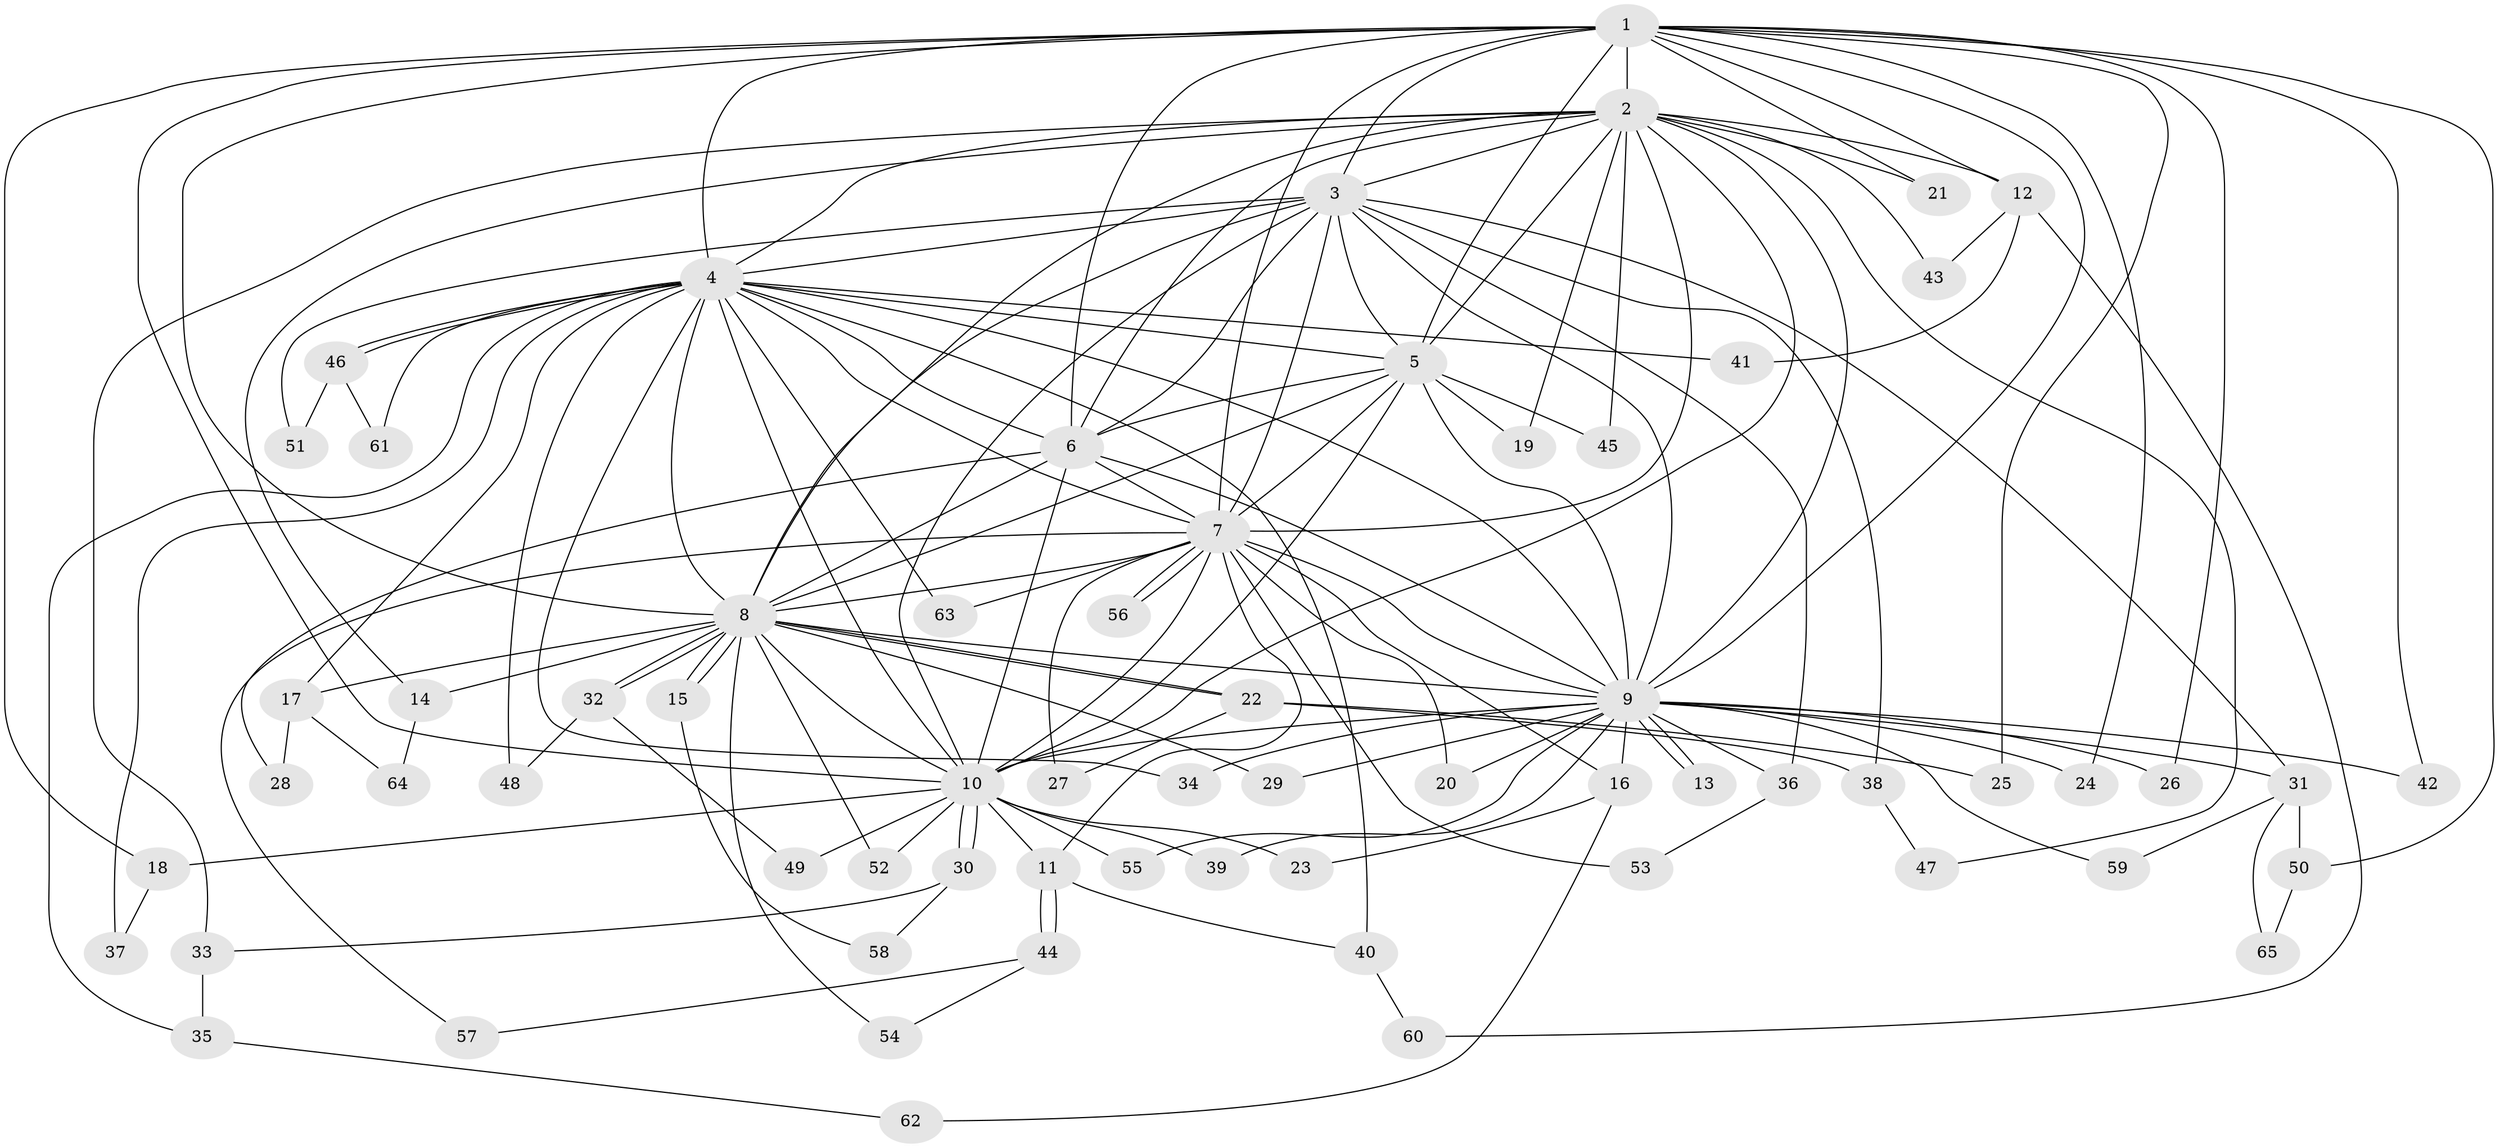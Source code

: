 // coarse degree distribution, {6: 0.03125, 1: 0.25, 2: 0.5, 13: 0.03125, 3: 0.125, 11: 0.03125, 20: 0.03125}
// Generated by graph-tools (version 1.1) at 2025/47/03/04/25 21:47:50]
// undirected, 65 vertices, 155 edges
graph export_dot {
graph [start="1"]
  node [color=gray90,style=filled];
  1;
  2;
  3;
  4;
  5;
  6;
  7;
  8;
  9;
  10;
  11;
  12;
  13;
  14;
  15;
  16;
  17;
  18;
  19;
  20;
  21;
  22;
  23;
  24;
  25;
  26;
  27;
  28;
  29;
  30;
  31;
  32;
  33;
  34;
  35;
  36;
  37;
  38;
  39;
  40;
  41;
  42;
  43;
  44;
  45;
  46;
  47;
  48;
  49;
  50;
  51;
  52;
  53;
  54;
  55;
  56;
  57;
  58;
  59;
  60;
  61;
  62;
  63;
  64;
  65;
  1 -- 2;
  1 -- 3;
  1 -- 4;
  1 -- 5;
  1 -- 6;
  1 -- 7;
  1 -- 8;
  1 -- 9;
  1 -- 10;
  1 -- 12;
  1 -- 18;
  1 -- 21;
  1 -- 24;
  1 -- 25;
  1 -- 26;
  1 -- 42;
  1 -- 50;
  2 -- 3;
  2 -- 4;
  2 -- 5;
  2 -- 6;
  2 -- 7;
  2 -- 8;
  2 -- 9;
  2 -- 10;
  2 -- 12;
  2 -- 14;
  2 -- 19;
  2 -- 21;
  2 -- 33;
  2 -- 43;
  2 -- 45;
  2 -- 47;
  3 -- 4;
  3 -- 5;
  3 -- 6;
  3 -- 7;
  3 -- 8;
  3 -- 9;
  3 -- 10;
  3 -- 31;
  3 -- 36;
  3 -- 38;
  3 -- 51;
  4 -- 5;
  4 -- 6;
  4 -- 7;
  4 -- 8;
  4 -- 9;
  4 -- 10;
  4 -- 17;
  4 -- 34;
  4 -- 35;
  4 -- 37;
  4 -- 40;
  4 -- 41;
  4 -- 46;
  4 -- 46;
  4 -- 48;
  4 -- 61;
  4 -- 63;
  5 -- 6;
  5 -- 7;
  5 -- 8;
  5 -- 9;
  5 -- 10;
  5 -- 19;
  5 -- 45;
  6 -- 7;
  6 -- 8;
  6 -- 9;
  6 -- 10;
  6 -- 28;
  7 -- 8;
  7 -- 9;
  7 -- 10;
  7 -- 11;
  7 -- 16;
  7 -- 20;
  7 -- 27;
  7 -- 53;
  7 -- 56;
  7 -- 56;
  7 -- 57;
  7 -- 63;
  8 -- 9;
  8 -- 10;
  8 -- 14;
  8 -- 15;
  8 -- 15;
  8 -- 17;
  8 -- 22;
  8 -- 22;
  8 -- 29;
  8 -- 32;
  8 -- 32;
  8 -- 52;
  8 -- 54;
  9 -- 10;
  9 -- 13;
  9 -- 13;
  9 -- 16;
  9 -- 20;
  9 -- 24;
  9 -- 26;
  9 -- 29;
  9 -- 31;
  9 -- 34;
  9 -- 36;
  9 -- 39;
  9 -- 42;
  9 -- 55;
  9 -- 59;
  10 -- 11;
  10 -- 18;
  10 -- 23;
  10 -- 30;
  10 -- 30;
  10 -- 39;
  10 -- 49;
  10 -- 52;
  10 -- 55;
  11 -- 40;
  11 -- 44;
  11 -- 44;
  12 -- 41;
  12 -- 43;
  12 -- 60;
  14 -- 64;
  15 -- 58;
  16 -- 23;
  16 -- 62;
  17 -- 28;
  17 -- 64;
  18 -- 37;
  22 -- 25;
  22 -- 27;
  22 -- 38;
  30 -- 33;
  30 -- 58;
  31 -- 50;
  31 -- 59;
  31 -- 65;
  32 -- 48;
  32 -- 49;
  33 -- 35;
  35 -- 62;
  36 -- 53;
  38 -- 47;
  40 -- 60;
  44 -- 54;
  44 -- 57;
  46 -- 51;
  46 -- 61;
  50 -- 65;
}
